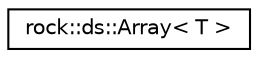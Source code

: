 digraph "类继承关系图"
{
 // LATEX_PDF_SIZE
  edge [fontname="Helvetica",fontsize="10",labelfontname="Helvetica",labelfontsize="10"];
  node [fontname="Helvetica",fontsize="10",shape=record];
  rankdir="LR";
  Node0 [label="rock::ds::Array\< T \>",height=0.2,width=0.4,color="black", fillcolor="white", style="filled",URL="$classrock_1_1ds_1_1Array.html",tooltip=" "];
}
